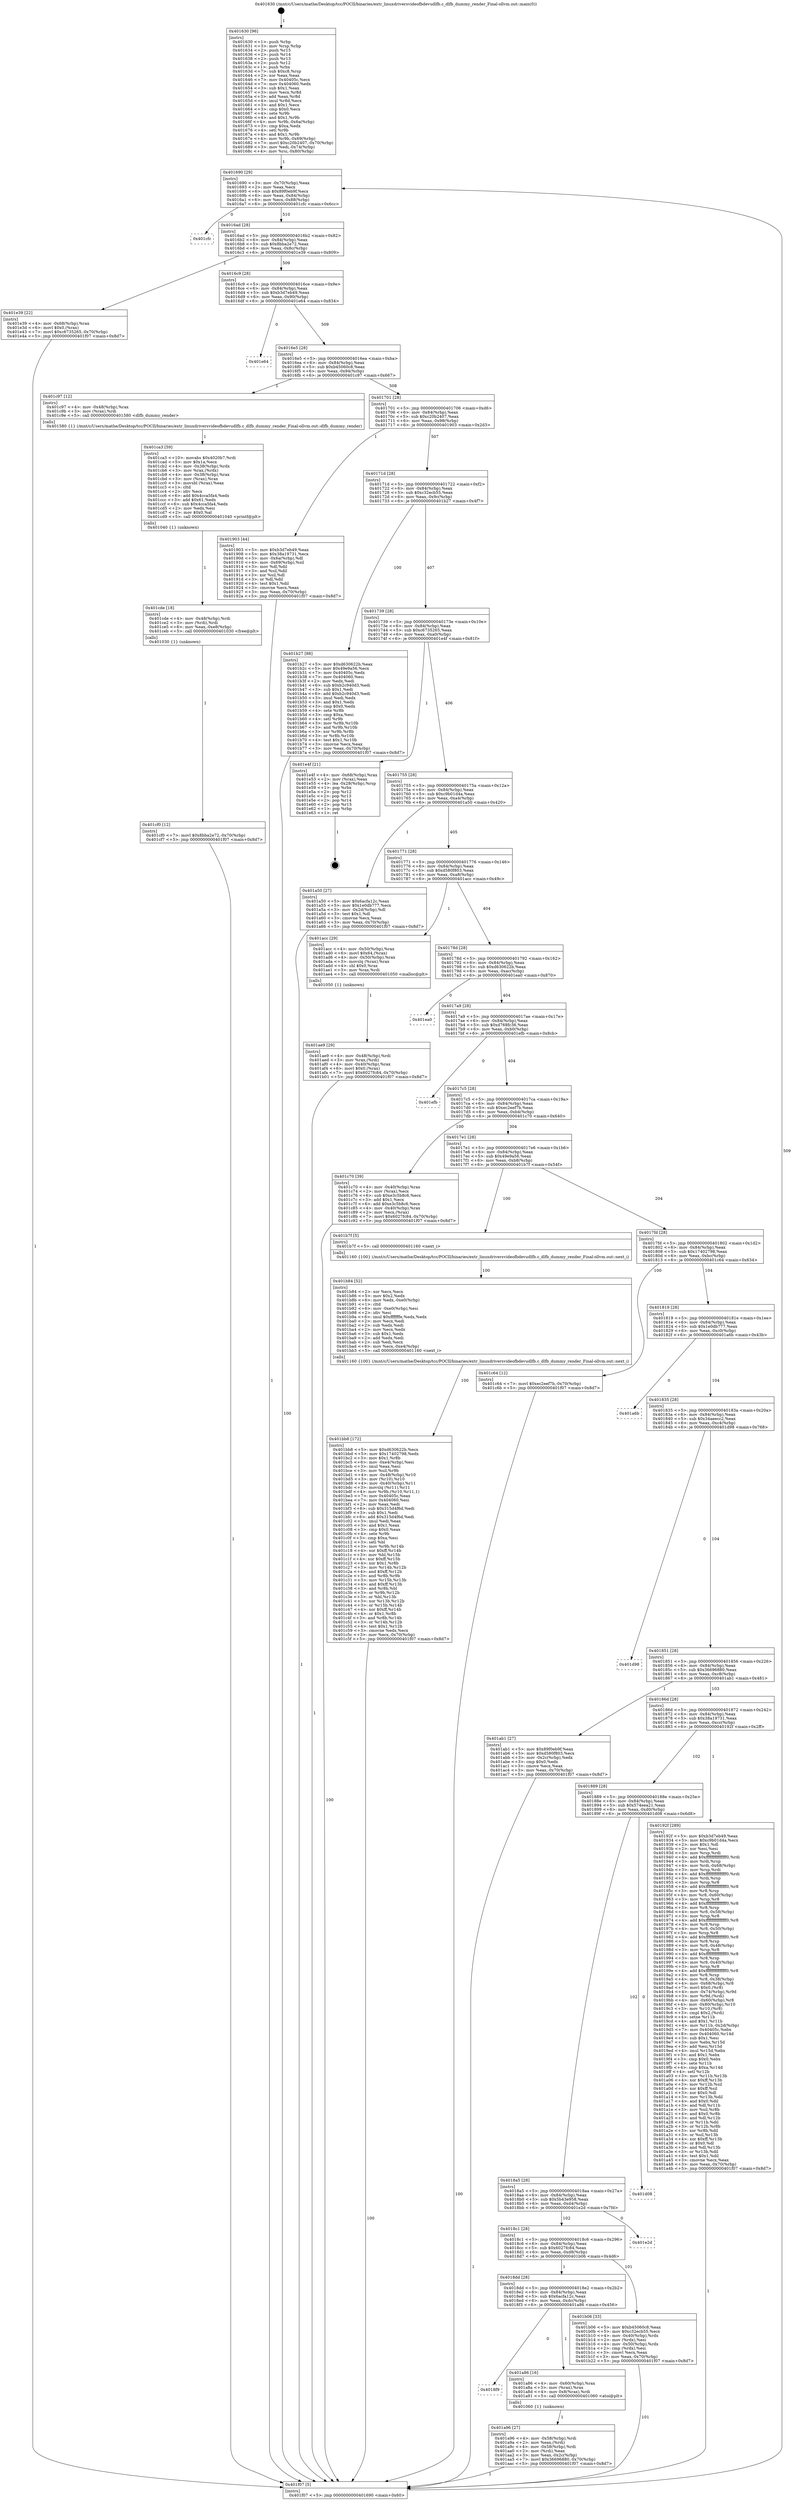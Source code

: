 digraph "0x401630" {
  label = "0x401630 (/mnt/c/Users/mathe/Desktop/tcc/POCII/binaries/extr_linuxdriversvideofbdevudlfb.c_dlfb_dummy_render_Final-ollvm.out::main(0))"
  labelloc = "t"
  node[shape=record]

  Entry [label="",width=0.3,height=0.3,shape=circle,fillcolor=black,style=filled]
  "0x401690" [label="{
     0x401690 [29]\l
     | [instrs]\l
     &nbsp;&nbsp;0x401690 \<+3\>: mov -0x70(%rbp),%eax\l
     &nbsp;&nbsp;0x401693 \<+2\>: mov %eax,%ecx\l
     &nbsp;&nbsp;0x401695 \<+6\>: sub $0x89f0eb9f,%ecx\l
     &nbsp;&nbsp;0x40169b \<+6\>: mov %eax,-0x84(%rbp)\l
     &nbsp;&nbsp;0x4016a1 \<+6\>: mov %ecx,-0x88(%rbp)\l
     &nbsp;&nbsp;0x4016a7 \<+6\>: je 0000000000401cfc \<main+0x6cc\>\l
  }"]
  "0x401cfc" [label="{
     0x401cfc\l
  }", style=dashed]
  "0x4016ad" [label="{
     0x4016ad [28]\l
     | [instrs]\l
     &nbsp;&nbsp;0x4016ad \<+5\>: jmp 00000000004016b2 \<main+0x82\>\l
     &nbsp;&nbsp;0x4016b2 \<+6\>: mov -0x84(%rbp),%eax\l
     &nbsp;&nbsp;0x4016b8 \<+5\>: sub $0x8bba2e72,%eax\l
     &nbsp;&nbsp;0x4016bd \<+6\>: mov %eax,-0x8c(%rbp)\l
     &nbsp;&nbsp;0x4016c3 \<+6\>: je 0000000000401e39 \<main+0x809\>\l
  }"]
  Exit [label="",width=0.3,height=0.3,shape=circle,fillcolor=black,style=filled,peripheries=2]
  "0x401e39" [label="{
     0x401e39 [22]\l
     | [instrs]\l
     &nbsp;&nbsp;0x401e39 \<+4\>: mov -0x68(%rbp),%rax\l
     &nbsp;&nbsp;0x401e3d \<+6\>: movl $0x0,(%rax)\l
     &nbsp;&nbsp;0x401e43 \<+7\>: movl $0xc6735265,-0x70(%rbp)\l
     &nbsp;&nbsp;0x401e4a \<+5\>: jmp 0000000000401f07 \<main+0x8d7\>\l
  }"]
  "0x4016c9" [label="{
     0x4016c9 [28]\l
     | [instrs]\l
     &nbsp;&nbsp;0x4016c9 \<+5\>: jmp 00000000004016ce \<main+0x9e\>\l
     &nbsp;&nbsp;0x4016ce \<+6\>: mov -0x84(%rbp),%eax\l
     &nbsp;&nbsp;0x4016d4 \<+5\>: sub $0xb3d7eb49,%eax\l
     &nbsp;&nbsp;0x4016d9 \<+6\>: mov %eax,-0x90(%rbp)\l
     &nbsp;&nbsp;0x4016df \<+6\>: je 0000000000401e64 \<main+0x834\>\l
  }"]
  "0x401cf0" [label="{
     0x401cf0 [12]\l
     | [instrs]\l
     &nbsp;&nbsp;0x401cf0 \<+7\>: movl $0x8bba2e72,-0x70(%rbp)\l
     &nbsp;&nbsp;0x401cf7 \<+5\>: jmp 0000000000401f07 \<main+0x8d7\>\l
  }"]
  "0x401e64" [label="{
     0x401e64\l
  }", style=dashed]
  "0x4016e5" [label="{
     0x4016e5 [28]\l
     | [instrs]\l
     &nbsp;&nbsp;0x4016e5 \<+5\>: jmp 00000000004016ea \<main+0xba\>\l
     &nbsp;&nbsp;0x4016ea \<+6\>: mov -0x84(%rbp),%eax\l
     &nbsp;&nbsp;0x4016f0 \<+5\>: sub $0xb45060c8,%eax\l
     &nbsp;&nbsp;0x4016f5 \<+6\>: mov %eax,-0x94(%rbp)\l
     &nbsp;&nbsp;0x4016fb \<+6\>: je 0000000000401c97 \<main+0x667\>\l
  }"]
  "0x401cde" [label="{
     0x401cde [18]\l
     | [instrs]\l
     &nbsp;&nbsp;0x401cde \<+4\>: mov -0x48(%rbp),%rdi\l
     &nbsp;&nbsp;0x401ce2 \<+3\>: mov (%rdi),%rdi\l
     &nbsp;&nbsp;0x401ce5 \<+6\>: mov %eax,-0xe8(%rbp)\l
     &nbsp;&nbsp;0x401ceb \<+5\>: call 0000000000401030 \<free@plt\>\l
     | [calls]\l
     &nbsp;&nbsp;0x401030 \{1\} (unknown)\l
  }"]
  "0x401c97" [label="{
     0x401c97 [12]\l
     | [instrs]\l
     &nbsp;&nbsp;0x401c97 \<+4\>: mov -0x48(%rbp),%rax\l
     &nbsp;&nbsp;0x401c9b \<+3\>: mov (%rax),%rdi\l
     &nbsp;&nbsp;0x401c9e \<+5\>: call 0000000000401580 \<dlfb_dummy_render\>\l
     | [calls]\l
     &nbsp;&nbsp;0x401580 \{1\} (/mnt/c/Users/mathe/Desktop/tcc/POCII/binaries/extr_linuxdriversvideofbdevudlfb.c_dlfb_dummy_render_Final-ollvm.out::dlfb_dummy_render)\l
  }"]
  "0x401701" [label="{
     0x401701 [28]\l
     | [instrs]\l
     &nbsp;&nbsp;0x401701 \<+5\>: jmp 0000000000401706 \<main+0xd6\>\l
     &nbsp;&nbsp;0x401706 \<+6\>: mov -0x84(%rbp),%eax\l
     &nbsp;&nbsp;0x40170c \<+5\>: sub $0xc20b2407,%eax\l
     &nbsp;&nbsp;0x401711 \<+6\>: mov %eax,-0x98(%rbp)\l
     &nbsp;&nbsp;0x401717 \<+6\>: je 0000000000401903 \<main+0x2d3\>\l
  }"]
  "0x401ca3" [label="{
     0x401ca3 [59]\l
     | [instrs]\l
     &nbsp;&nbsp;0x401ca3 \<+10\>: movabs $0x4020b7,%rdi\l
     &nbsp;&nbsp;0x401cad \<+5\>: mov $0x1a,%ecx\l
     &nbsp;&nbsp;0x401cb2 \<+4\>: mov -0x38(%rbp),%rdx\l
     &nbsp;&nbsp;0x401cb6 \<+3\>: mov %rax,(%rdx)\l
     &nbsp;&nbsp;0x401cb9 \<+4\>: mov -0x38(%rbp),%rax\l
     &nbsp;&nbsp;0x401cbd \<+3\>: mov (%rax),%rax\l
     &nbsp;&nbsp;0x401cc0 \<+3\>: movsbl (%rax),%eax\l
     &nbsp;&nbsp;0x401cc3 \<+1\>: cltd\l
     &nbsp;&nbsp;0x401cc4 \<+2\>: idiv %ecx\l
     &nbsp;&nbsp;0x401cc6 \<+6\>: add $0x4cca5fa4,%edx\l
     &nbsp;&nbsp;0x401ccc \<+3\>: add $0x61,%edx\l
     &nbsp;&nbsp;0x401ccf \<+6\>: sub $0x4cca5fa4,%edx\l
     &nbsp;&nbsp;0x401cd5 \<+2\>: mov %edx,%esi\l
     &nbsp;&nbsp;0x401cd7 \<+2\>: mov $0x0,%al\l
     &nbsp;&nbsp;0x401cd9 \<+5\>: call 0000000000401040 \<printf@plt\>\l
     | [calls]\l
     &nbsp;&nbsp;0x401040 \{1\} (unknown)\l
  }"]
  "0x401903" [label="{
     0x401903 [44]\l
     | [instrs]\l
     &nbsp;&nbsp;0x401903 \<+5\>: mov $0xb3d7eb49,%eax\l
     &nbsp;&nbsp;0x401908 \<+5\>: mov $0x38a19731,%ecx\l
     &nbsp;&nbsp;0x40190d \<+3\>: mov -0x6a(%rbp),%dl\l
     &nbsp;&nbsp;0x401910 \<+4\>: mov -0x69(%rbp),%sil\l
     &nbsp;&nbsp;0x401914 \<+3\>: mov %dl,%dil\l
     &nbsp;&nbsp;0x401917 \<+3\>: and %sil,%dil\l
     &nbsp;&nbsp;0x40191a \<+3\>: xor %sil,%dl\l
     &nbsp;&nbsp;0x40191d \<+3\>: or %dl,%dil\l
     &nbsp;&nbsp;0x401920 \<+4\>: test $0x1,%dil\l
     &nbsp;&nbsp;0x401924 \<+3\>: cmovne %ecx,%eax\l
     &nbsp;&nbsp;0x401927 \<+3\>: mov %eax,-0x70(%rbp)\l
     &nbsp;&nbsp;0x40192a \<+5\>: jmp 0000000000401f07 \<main+0x8d7\>\l
  }"]
  "0x40171d" [label="{
     0x40171d [28]\l
     | [instrs]\l
     &nbsp;&nbsp;0x40171d \<+5\>: jmp 0000000000401722 \<main+0xf2\>\l
     &nbsp;&nbsp;0x401722 \<+6\>: mov -0x84(%rbp),%eax\l
     &nbsp;&nbsp;0x401728 \<+5\>: sub $0xc32ecb55,%eax\l
     &nbsp;&nbsp;0x40172d \<+6\>: mov %eax,-0x9c(%rbp)\l
     &nbsp;&nbsp;0x401733 \<+6\>: je 0000000000401b27 \<main+0x4f7\>\l
  }"]
  "0x401f07" [label="{
     0x401f07 [5]\l
     | [instrs]\l
     &nbsp;&nbsp;0x401f07 \<+5\>: jmp 0000000000401690 \<main+0x60\>\l
  }"]
  "0x401630" [label="{
     0x401630 [96]\l
     | [instrs]\l
     &nbsp;&nbsp;0x401630 \<+1\>: push %rbp\l
     &nbsp;&nbsp;0x401631 \<+3\>: mov %rsp,%rbp\l
     &nbsp;&nbsp;0x401634 \<+2\>: push %r15\l
     &nbsp;&nbsp;0x401636 \<+2\>: push %r14\l
     &nbsp;&nbsp;0x401638 \<+2\>: push %r13\l
     &nbsp;&nbsp;0x40163a \<+2\>: push %r12\l
     &nbsp;&nbsp;0x40163c \<+1\>: push %rbx\l
     &nbsp;&nbsp;0x40163d \<+7\>: sub $0xc8,%rsp\l
     &nbsp;&nbsp;0x401644 \<+2\>: xor %eax,%eax\l
     &nbsp;&nbsp;0x401646 \<+7\>: mov 0x40405c,%ecx\l
     &nbsp;&nbsp;0x40164d \<+7\>: mov 0x404060,%edx\l
     &nbsp;&nbsp;0x401654 \<+3\>: sub $0x1,%eax\l
     &nbsp;&nbsp;0x401657 \<+3\>: mov %ecx,%r8d\l
     &nbsp;&nbsp;0x40165a \<+3\>: add %eax,%r8d\l
     &nbsp;&nbsp;0x40165d \<+4\>: imul %r8d,%ecx\l
     &nbsp;&nbsp;0x401661 \<+3\>: and $0x1,%ecx\l
     &nbsp;&nbsp;0x401664 \<+3\>: cmp $0x0,%ecx\l
     &nbsp;&nbsp;0x401667 \<+4\>: sete %r9b\l
     &nbsp;&nbsp;0x40166b \<+4\>: and $0x1,%r9b\l
     &nbsp;&nbsp;0x40166f \<+4\>: mov %r9b,-0x6a(%rbp)\l
     &nbsp;&nbsp;0x401673 \<+3\>: cmp $0xa,%edx\l
     &nbsp;&nbsp;0x401676 \<+4\>: setl %r9b\l
     &nbsp;&nbsp;0x40167a \<+4\>: and $0x1,%r9b\l
     &nbsp;&nbsp;0x40167e \<+4\>: mov %r9b,-0x69(%rbp)\l
     &nbsp;&nbsp;0x401682 \<+7\>: movl $0xc20b2407,-0x70(%rbp)\l
     &nbsp;&nbsp;0x401689 \<+3\>: mov %edi,-0x74(%rbp)\l
     &nbsp;&nbsp;0x40168c \<+4\>: mov %rsi,-0x80(%rbp)\l
  }"]
  "0x401bb8" [label="{
     0x401bb8 [172]\l
     | [instrs]\l
     &nbsp;&nbsp;0x401bb8 \<+5\>: mov $0xd630622b,%ecx\l
     &nbsp;&nbsp;0x401bbd \<+5\>: mov $0x17402798,%edx\l
     &nbsp;&nbsp;0x401bc2 \<+3\>: mov $0x1,%r8b\l
     &nbsp;&nbsp;0x401bc5 \<+6\>: mov -0xe4(%rbp),%esi\l
     &nbsp;&nbsp;0x401bcb \<+3\>: imul %eax,%esi\l
     &nbsp;&nbsp;0x401bce \<+3\>: mov %sil,%r9b\l
     &nbsp;&nbsp;0x401bd1 \<+4\>: mov -0x48(%rbp),%r10\l
     &nbsp;&nbsp;0x401bd5 \<+3\>: mov (%r10),%r10\l
     &nbsp;&nbsp;0x401bd8 \<+4\>: mov -0x40(%rbp),%r11\l
     &nbsp;&nbsp;0x401bdc \<+3\>: movslq (%r11),%r11\l
     &nbsp;&nbsp;0x401bdf \<+4\>: mov %r9b,(%r10,%r11,1)\l
     &nbsp;&nbsp;0x401be3 \<+7\>: mov 0x40405c,%eax\l
     &nbsp;&nbsp;0x401bea \<+7\>: mov 0x404060,%esi\l
     &nbsp;&nbsp;0x401bf1 \<+2\>: mov %eax,%edi\l
     &nbsp;&nbsp;0x401bf3 \<+6\>: sub $0x315d4f6d,%edi\l
     &nbsp;&nbsp;0x401bf9 \<+3\>: sub $0x1,%edi\l
     &nbsp;&nbsp;0x401bfc \<+6\>: add $0x315d4f6d,%edi\l
     &nbsp;&nbsp;0x401c02 \<+3\>: imul %edi,%eax\l
     &nbsp;&nbsp;0x401c05 \<+3\>: and $0x1,%eax\l
     &nbsp;&nbsp;0x401c08 \<+3\>: cmp $0x0,%eax\l
     &nbsp;&nbsp;0x401c0b \<+4\>: sete %r9b\l
     &nbsp;&nbsp;0x401c0f \<+3\>: cmp $0xa,%esi\l
     &nbsp;&nbsp;0x401c12 \<+3\>: setl %bl\l
     &nbsp;&nbsp;0x401c15 \<+3\>: mov %r9b,%r14b\l
     &nbsp;&nbsp;0x401c18 \<+4\>: xor $0xff,%r14b\l
     &nbsp;&nbsp;0x401c1c \<+3\>: mov %bl,%r15b\l
     &nbsp;&nbsp;0x401c1f \<+4\>: xor $0xff,%r15b\l
     &nbsp;&nbsp;0x401c23 \<+4\>: xor $0x1,%r8b\l
     &nbsp;&nbsp;0x401c27 \<+3\>: mov %r14b,%r12b\l
     &nbsp;&nbsp;0x401c2a \<+4\>: and $0xff,%r12b\l
     &nbsp;&nbsp;0x401c2e \<+3\>: and %r8b,%r9b\l
     &nbsp;&nbsp;0x401c31 \<+3\>: mov %r15b,%r13b\l
     &nbsp;&nbsp;0x401c34 \<+4\>: and $0xff,%r13b\l
     &nbsp;&nbsp;0x401c38 \<+3\>: and %r8b,%bl\l
     &nbsp;&nbsp;0x401c3b \<+3\>: or %r9b,%r12b\l
     &nbsp;&nbsp;0x401c3e \<+3\>: or %bl,%r13b\l
     &nbsp;&nbsp;0x401c41 \<+3\>: xor %r13b,%r12b\l
     &nbsp;&nbsp;0x401c44 \<+3\>: or %r15b,%r14b\l
     &nbsp;&nbsp;0x401c47 \<+4\>: xor $0xff,%r14b\l
     &nbsp;&nbsp;0x401c4b \<+4\>: or $0x1,%r8b\l
     &nbsp;&nbsp;0x401c4f \<+3\>: and %r8b,%r14b\l
     &nbsp;&nbsp;0x401c52 \<+3\>: or %r14b,%r12b\l
     &nbsp;&nbsp;0x401c55 \<+4\>: test $0x1,%r12b\l
     &nbsp;&nbsp;0x401c59 \<+3\>: cmovne %edx,%ecx\l
     &nbsp;&nbsp;0x401c5c \<+3\>: mov %ecx,-0x70(%rbp)\l
     &nbsp;&nbsp;0x401c5f \<+5\>: jmp 0000000000401f07 \<main+0x8d7\>\l
  }"]
  "0x401b27" [label="{
     0x401b27 [88]\l
     | [instrs]\l
     &nbsp;&nbsp;0x401b27 \<+5\>: mov $0xd630622b,%eax\l
     &nbsp;&nbsp;0x401b2c \<+5\>: mov $0x49e9a56,%ecx\l
     &nbsp;&nbsp;0x401b31 \<+7\>: mov 0x40405c,%edx\l
     &nbsp;&nbsp;0x401b38 \<+7\>: mov 0x404060,%esi\l
     &nbsp;&nbsp;0x401b3f \<+2\>: mov %edx,%edi\l
     &nbsp;&nbsp;0x401b41 \<+6\>: sub $0xb2c940d3,%edi\l
     &nbsp;&nbsp;0x401b47 \<+3\>: sub $0x1,%edi\l
     &nbsp;&nbsp;0x401b4a \<+6\>: add $0xb2c940d3,%edi\l
     &nbsp;&nbsp;0x401b50 \<+3\>: imul %edi,%edx\l
     &nbsp;&nbsp;0x401b53 \<+3\>: and $0x1,%edx\l
     &nbsp;&nbsp;0x401b56 \<+3\>: cmp $0x0,%edx\l
     &nbsp;&nbsp;0x401b59 \<+4\>: sete %r8b\l
     &nbsp;&nbsp;0x401b5d \<+3\>: cmp $0xa,%esi\l
     &nbsp;&nbsp;0x401b60 \<+4\>: setl %r9b\l
     &nbsp;&nbsp;0x401b64 \<+3\>: mov %r8b,%r10b\l
     &nbsp;&nbsp;0x401b67 \<+3\>: and %r9b,%r10b\l
     &nbsp;&nbsp;0x401b6a \<+3\>: xor %r9b,%r8b\l
     &nbsp;&nbsp;0x401b6d \<+3\>: or %r8b,%r10b\l
     &nbsp;&nbsp;0x401b70 \<+4\>: test $0x1,%r10b\l
     &nbsp;&nbsp;0x401b74 \<+3\>: cmovne %ecx,%eax\l
     &nbsp;&nbsp;0x401b77 \<+3\>: mov %eax,-0x70(%rbp)\l
     &nbsp;&nbsp;0x401b7a \<+5\>: jmp 0000000000401f07 \<main+0x8d7\>\l
  }"]
  "0x401739" [label="{
     0x401739 [28]\l
     | [instrs]\l
     &nbsp;&nbsp;0x401739 \<+5\>: jmp 000000000040173e \<main+0x10e\>\l
     &nbsp;&nbsp;0x40173e \<+6\>: mov -0x84(%rbp),%eax\l
     &nbsp;&nbsp;0x401744 \<+5\>: sub $0xc6735265,%eax\l
     &nbsp;&nbsp;0x401749 \<+6\>: mov %eax,-0xa0(%rbp)\l
     &nbsp;&nbsp;0x40174f \<+6\>: je 0000000000401e4f \<main+0x81f\>\l
  }"]
  "0x401b84" [label="{
     0x401b84 [52]\l
     | [instrs]\l
     &nbsp;&nbsp;0x401b84 \<+2\>: xor %ecx,%ecx\l
     &nbsp;&nbsp;0x401b86 \<+5\>: mov $0x2,%edx\l
     &nbsp;&nbsp;0x401b8b \<+6\>: mov %edx,-0xe0(%rbp)\l
     &nbsp;&nbsp;0x401b91 \<+1\>: cltd\l
     &nbsp;&nbsp;0x401b92 \<+6\>: mov -0xe0(%rbp),%esi\l
     &nbsp;&nbsp;0x401b98 \<+2\>: idiv %esi\l
     &nbsp;&nbsp;0x401b9a \<+6\>: imul $0xfffffffe,%edx,%edx\l
     &nbsp;&nbsp;0x401ba0 \<+2\>: mov %ecx,%edi\l
     &nbsp;&nbsp;0x401ba2 \<+2\>: sub %edx,%edi\l
     &nbsp;&nbsp;0x401ba4 \<+2\>: mov %ecx,%edx\l
     &nbsp;&nbsp;0x401ba6 \<+3\>: sub $0x1,%edx\l
     &nbsp;&nbsp;0x401ba9 \<+2\>: add %edx,%edi\l
     &nbsp;&nbsp;0x401bab \<+2\>: sub %edi,%ecx\l
     &nbsp;&nbsp;0x401bad \<+6\>: mov %ecx,-0xe4(%rbp)\l
     &nbsp;&nbsp;0x401bb3 \<+5\>: call 0000000000401160 \<next_i\>\l
     | [calls]\l
     &nbsp;&nbsp;0x401160 \{100\} (/mnt/c/Users/mathe/Desktop/tcc/POCII/binaries/extr_linuxdriversvideofbdevudlfb.c_dlfb_dummy_render_Final-ollvm.out::next_i)\l
  }"]
  "0x401e4f" [label="{
     0x401e4f [21]\l
     | [instrs]\l
     &nbsp;&nbsp;0x401e4f \<+4\>: mov -0x68(%rbp),%rax\l
     &nbsp;&nbsp;0x401e53 \<+2\>: mov (%rax),%eax\l
     &nbsp;&nbsp;0x401e55 \<+4\>: lea -0x28(%rbp),%rsp\l
     &nbsp;&nbsp;0x401e59 \<+1\>: pop %rbx\l
     &nbsp;&nbsp;0x401e5a \<+2\>: pop %r12\l
     &nbsp;&nbsp;0x401e5c \<+2\>: pop %r13\l
     &nbsp;&nbsp;0x401e5e \<+2\>: pop %r14\l
     &nbsp;&nbsp;0x401e60 \<+2\>: pop %r15\l
     &nbsp;&nbsp;0x401e62 \<+1\>: pop %rbp\l
     &nbsp;&nbsp;0x401e63 \<+1\>: ret\l
  }"]
  "0x401755" [label="{
     0x401755 [28]\l
     | [instrs]\l
     &nbsp;&nbsp;0x401755 \<+5\>: jmp 000000000040175a \<main+0x12a\>\l
     &nbsp;&nbsp;0x40175a \<+6\>: mov -0x84(%rbp),%eax\l
     &nbsp;&nbsp;0x401760 \<+5\>: sub $0xc9b01d4a,%eax\l
     &nbsp;&nbsp;0x401765 \<+6\>: mov %eax,-0xa4(%rbp)\l
     &nbsp;&nbsp;0x40176b \<+6\>: je 0000000000401a50 \<main+0x420\>\l
  }"]
  "0x401ae9" [label="{
     0x401ae9 [29]\l
     | [instrs]\l
     &nbsp;&nbsp;0x401ae9 \<+4\>: mov -0x48(%rbp),%rdi\l
     &nbsp;&nbsp;0x401aed \<+3\>: mov %rax,(%rdi)\l
     &nbsp;&nbsp;0x401af0 \<+4\>: mov -0x40(%rbp),%rax\l
     &nbsp;&nbsp;0x401af4 \<+6\>: movl $0x0,(%rax)\l
     &nbsp;&nbsp;0x401afa \<+7\>: movl $0x6027fc84,-0x70(%rbp)\l
     &nbsp;&nbsp;0x401b01 \<+5\>: jmp 0000000000401f07 \<main+0x8d7\>\l
  }"]
  "0x401a50" [label="{
     0x401a50 [27]\l
     | [instrs]\l
     &nbsp;&nbsp;0x401a50 \<+5\>: mov $0x6acfa12c,%eax\l
     &nbsp;&nbsp;0x401a55 \<+5\>: mov $0x1e0db777,%ecx\l
     &nbsp;&nbsp;0x401a5a \<+3\>: mov -0x2d(%rbp),%dl\l
     &nbsp;&nbsp;0x401a5d \<+3\>: test $0x1,%dl\l
     &nbsp;&nbsp;0x401a60 \<+3\>: cmovne %ecx,%eax\l
     &nbsp;&nbsp;0x401a63 \<+3\>: mov %eax,-0x70(%rbp)\l
     &nbsp;&nbsp;0x401a66 \<+5\>: jmp 0000000000401f07 \<main+0x8d7\>\l
  }"]
  "0x401771" [label="{
     0x401771 [28]\l
     | [instrs]\l
     &nbsp;&nbsp;0x401771 \<+5\>: jmp 0000000000401776 \<main+0x146\>\l
     &nbsp;&nbsp;0x401776 \<+6\>: mov -0x84(%rbp),%eax\l
     &nbsp;&nbsp;0x40177c \<+5\>: sub $0xd580f803,%eax\l
     &nbsp;&nbsp;0x401781 \<+6\>: mov %eax,-0xa8(%rbp)\l
     &nbsp;&nbsp;0x401787 \<+6\>: je 0000000000401acc \<main+0x49c\>\l
  }"]
  "0x401a96" [label="{
     0x401a96 [27]\l
     | [instrs]\l
     &nbsp;&nbsp;0x401a96 \<+4\>: mov -0x58(%rbp),%rdi\l
     &nbsp;&nbsp;0x401a9a \<+2\>: mov %eax,(%rdi)\l
     &nbsp;&nbsp;0x401a9c \<+4\>: mov -0x58(%rbp),%rdi\l
     &nbsp;&nbsp;0x401aa0 \<+2\>: mov (%rdi),%eax\l
     &nbsp;&nbsp;0x401aa2 \<+3\>: mov %eax,-0x2c(%rbp)\l
     &nbsp;&nbsp;0x401aa5 \<+7\>: movl $0x36696880,-0x70(%rbp)\l
     &nbsp;&nbsp;0x401aac \<+5\>: jmp 0000000000401f07 \<main+0x8d7\>\l
  }"]
  "0x401acc" [label="{
     0x401acc [29]\l
     | [instrs]\l
     &nbsp;&nbsp;0x401acc \<+4\>: mov -0x50(%rbp),%rax\l
     &nbsp;&nbsp;0x401ad0 \<+6\>: movl $0x64,(%rax)\l
     &nbsp;&nbsp;0x401ad6 \<+4\>: mov -0x50(%rbp),%rax\l
     &nbsp;&nbsp;0x401ada \<+3\>: movslq (%rax),%rax\l
     &nbsp;&nbsp;0x401add \<+4\>: shl $0x0,%rax\l
     &nbsp;&nbsp;0x401ae1 \<+3\>: mov %rax,%rdi\l
     &nbsp;&nbsp;0x401ae4 \<+5\>: call 0000000000401050 \<malloc@plt\>\l
     | [calls]\l
     &nbsp;&nbsp;0x401050 \{1\} (unknown)\l
  }"]
  "0x40178d" [label="{
     0x40178d [28]\l
     | [instrs]\l
     &nbsp;&nbsp;0x40178d \<+5\>: jmp 0000000000401792 \<main+0x162\>\l
     &nbsp;&nbsp;0x401792 \<+6\>: mov -0x84(%rbp),%eax\l
     &nbsp;&nbsp;0x401798 \<+5\>: sub $0xd630622b,%eax\l
     &nbsp;&nbsp;0x40179d \<+6\>: mov %eax,-0xac(%rbp)\l
     &nbsp;&nbsp;0x4017a3 \<+6\>: je 0000000000401ea0 \<main+0x870\>\l
  }"]
  "0x4018f9" [label="{
     0x4018f9\l
  }", style=dashed]
  "0x401ea0" [label="{
     0x401ea0\l
  }", style=dashed]
  "0x4017a9" [label="{
     0x4017a9 [28]\l
     | [instrs]\l
     &nbsp;&nbsp;0x4017a9 \<+5\>: jmp 00000000004017ae \<main+0x17e\>\l
     &nbsp;&nbsp;0x4017ae \<+6\>: mov -0x84(%rbp),%eax\l
     &nbsp;&nbsp;0x4017b4 \<+5\>: sub $0xd768fc36,%eax\l
     &nbsp;&nbsp;0x4017b9 \<+6\>: mov %eax,-0xb0(%rbp)\l
     &nbsp;&nbsp;0x4017bf \<+6\>: je 0000000000401efb \<main+0x8cb\>\l
  }"]
  "0x401a86" [label="{
     0x401a86 [16]\l
     | [instrs]\l
     &nbsp;&nbsp;0x401a86 \<+4\>: mov -0x60(%rbp),%rax\l
     &nbsp;&nbsp;0x401a8a \<+3\>: mov (%rax),%rax\l
     &nbsp;&nbsp;0x401a8d \<+4\>: mov 0x8(%rax),%rdi\l
     &nbsp;&nbsp;0x401a91 \<+5\>: call 0000000000401060 \<atoi@plt\>\l
     | [calls]\l
     &nbsp;&nbsp;0x401060 \{1\} (unknown)\l
  }"]
  "0x401efb" [label="{
     0x401efb\l
  }", style=dashed]
  "0x4017c5" [label="{
     0x4017c5 [28]\l
     | [instrs]\l
     &nbsp;&nbsp;0x4017c5 \<+5\>: jmp 00000000004017ca \<main+0x19a\>\l
     &nbsp;&nbsp;0x4017ca \<+6\>: mov -0x84(%rbp),%eax\l
     &nbsp;&nbsp;0x4017d0 \<+5\>: sub $0xec2eef7b,%eax\l
     &nbsp;&nbsp;0x4017d5 \<+6\>: mov %eax,-0xb4(%rbp)\l
     &nbsp;&nbsp;0x4017db \<+6\>: je 0000000000401c70 \<main+0x640\>\l
  }"]
  "0x4018dd" [label="{
     0x4018dd [28]\l
     | [instrs]\l
     &nbsp;&nbsp;0x4018dd \<+5\>: jmp 00000000004018e2 \<main+0x2b2\>\l
     &nbsp;&nbsp;0x4018e2 \<+6\>: mov -0x84(%rbp),%eax\l
     &nbsp;&nbsp;0x4018e8 \<+5\>: sub $0x6acfa12c,%eax\l
     &nbsp;&nbsp;0x4018ed \<+6\>: mov %eax,-0xdc(%rbp)\l
     &nbsp;&nbsp;0x4018f3 \<+6\>: je 0000000000401a86 \<main+0x456\>\l
  }"]
  "0x401c70" [label="{
     0x401c70 [39]\l
     | [instrs]\l
     &nbsp;&nbsp;0x401c70 \<+4\>: mov -0x40(%rbp),%rax\l
     &nbsp;&nbsp;0x401c74 \<+2\>: mov (%rax),%ecx\l
     &nbsp;&nbsp;0x401c76 \<+6\>: sub $0xe3c5b8c6,%ecx\l
     &nbsp;&nbsp;0x401c7c \<+3\>: add $0x1,%ecx\l
     &nbsp;&nbsp;0x401c7f \<+6\>: add $0xe3c5b8c6,%ecx\l
     &nbsp;&nbsp;0x401c85 \<+4\>: mov -0x40(%rbp),%rax\l
     &nbsp;&nbsp;0x401c89 \<+2\>: mov %ecx,(%rax)\l
     &nbsp;&nbsp;0x401c8b \<+7\>: movl $0x6027fc84,-0x70(%rbp)\l
     &nbsp;&nbsp;0x401c92 \<+5\>: jmp 0000000000401f07 \<main+0x8d7\>\l
  }"]
  "0x4017e1" [label="{
     0x4017e1 [28]\l
     | [instrs]\l
     &nbsp;&nbsp;0x4017e1 \<+5\>: jmp 00000000004017e6 \<main+0x1b6\>\l
     &nbsp;&nbsp;0x4017e6 \<+6\>: mov -0x84(%rbp),%eax\l
     &nbsp;&nbsp;0x4017ec \<+5\>: sub $0x49e9a56,%eax\l
     &nbsp;&nbsp;0x4017f1 \<+6\>: mov %eax,-0xb8(%rbp)\l
     &nbsp;&nbsp;0x4017f7 \<+6\>: je 0000000000401b7f \<main+0x54f\>\l
  }"]
  "0x401b06" [label="{
     0x401b06 [33]\l
     | [instrs]\l
     &nbsp;&nbsp;0x401b06 \<+5\>: mov $0xb45060c8,%eax\l
     &nbsp;&nbsp;0x401b0b \<+5\>: mov $0xc32ecb55,%ecx\l
     &nbsp;&nbsp;0x401b10 \<+4\>: mov -0x40(%rbp),%rdx\l
     &nbsp;&nbsp;0x401b14 \<+2\>: mov (%rdx),%esi\l
     &nbsp;&nbsp;0x401b16 \<+4\>: mov -0x50(%rbp),%rdx\l
     &nbsp;&nbsp;0x401b1a \<+2\>: cmp (%rdx),%esi\l
     &nbsp;&nbsp;0x401b1c \<+3\>: cmovl %ecx,%eax\l
     &nbsp;&nbsp;0x401b1f \<+3\>: mov %eax,-0x70(%rbp)\l
     &nbsp;&nbsp;0x401b22 \<+5\>: jmp 0000000000401f07 \<main+0x8d7\>\l
  }"]
  "0x401b7f" [label="{
     0x401b7f [5]\l
     | [instrs]\l
     &nbsp;&nbsp;0x401b7f \<+5\>: call 0000000000401160 \<next_i\>\l
     | [calls]\l
     &nbsp;&nbsp;0x401160 \{100\} (/mnt/c/Users/mathe/Desktop/tcc/POCII/binaries/extr_linuxdriversvideofbdevudlfb.c_dlfb_dummy_render_Final-ollvm.out::next_i)\l
  }"]
  "0x4017fd" [label="{
     0x4017fd [28]\l
     | [instrs]\l
     &nbsp;&nbsp;0x4017fd \<+5\>: jmp 0000000000401802 \<main+0x1d2\>\l
     &nbsp;&nbsp;0x401802 \<+6\>: mov -0x84(%rbp),%eax\l
     &nbsp;&nbsp;0x401808 \<+5\>: sub $0x17402798,%eax\l
     &nbsp;&nbsp;0x40180d \<+6\>: mov %eax,-0xbc(%rbp)\l
     &nbsp;&nbsp;0x401813 \<+6\>: je 0000000000401c64 \<main+0x634\>\l
  }"]
  "0x4018c1" [label="{
     0x4018c1 [28]\l
     | [instrs]\l
     &nbsp;&nbsp;0x4018c1 \<+5\>: jmp 00000000004018c6 \<main+0x296\>\l
     &nbsp;&nbsp;0x4018c6 \<+6\>: mov -0x84(%rbp),%eax\l
     &nbsp;&nbsp;0x4018cc \<+5\>: sub $0x6027fc84,%eax\l
     &nbsp;&nbsp;0x4018d1 \<+6\>: mov %eax,-0xd8(%rbp)\l
     &nbsp;&nbsp;0x4018d7 \<+6\>: je 0000000000401b06 \<main+0x4d6\>\l
  }"]
  "0x401c64" [label="{
     0x401c64 [12]\l
     | [instrs]\l
     &nbsp;&nbsp;0x401c64 \<+7\>: movl $0xec2eef7b,-0x70(%rbp)\l
     &nbsp;&nbsp;0x401c6b \<+5\>: jmp 0000000000401f07 \<main+0x8d7\>\l
  }"]
  "0x401819" [label="{
     0x401819 [28]\l
     | [instrs]\l
     &nbsp;&nbsp;0x401819 \<+5\>: jmp 000000000040181e \<main+0x1ee\>\l
     &nbsp;&nbsp;0x40181e \<+6\>: mov -0x84(%rbp),%eax\l
     &nbsp;&nbsp;0x401824 \<+5\>: sub $0x1e0db777,%eax\l
     &nbsp;&nbsp;0x401829 \<+6\>: mov %eax,-0xc0(%rbp)\l
     &nbsp;&nbsp;0x40182f \<+6\>: je 0000000000401a6b \<main+0x43b\>\l
  }"]
  "0x401e2d" [label="{
     0x401e2d\l
  }", style=dashed]
  "0x401a6b" [label="{
     0x401a6b\l
  }", style=dashed]
  "0x401835" [label="{
     0x401835 [28]\l
     | [instrs]\l
     &nbsp;&nbsp;0x401835 \<+5\>: jmp 000000000040183a \<main+0x20a\>\l
     &nbsp;&nbsp;0x40183a \<+6\>: mov -0x84(%rbp),%eax\l
     &nbsp;&nbsp;0x401840 \<+5\>: sub $0x34aeecc2,%eax\l
     &nbsp;&nbsp;0x401845 \<+6\>: mov %eax,-0xc4(%rbp)\l
     &nbsp;&nbsp;0x40184b \<+6\>: je 0000000000401d98 \<main+0x768\>\l
  }"]
  "0x4018a5" [label="{
     0x4018a5 [28]\l
     | [instrs]\l
     &nbsp;&nbsp;0x4018a5 \<+5\>: jmp 00000000004018aa \<main+0x27a\>\l
     &nbsp;&nbsp;0x4018aa \<+6\>: mov -0x84(%rbp),%eax\l
     &nbsp;&nbsp;0x4018b0 \<+5\>: sub $0x5b43e958,%eax\l
     &nbsp;&nbsp;0x4018b5 \<+6\>: mov %eax,-0xd4(%rbp)\l
     &nbsp;&nbsp;0x4018bb \<+6\>: je 0000000000401e2d \<main+0x7fd\>\l
  }"]
  "0x401d98" [label="{
     0x401d98\l
  }", style=dashed]
  "0x401851" [label="{
     0x401851 [28]\l
     | [instrs]\l
     &nbsp;&nbsp;0x401851 \<+5\>: jmp 0000000000401856 \<main+0x226\>\l
     &nbsp;&nbsp;0x401856 \<+6\>: mov -0x84(%rbp),%eax\l
     &nbsp;&nbsp;0x40185c \<+5\>: sub $0x36696880,%eax\l
     &nbsp;&nbsp;0x401861 \<+6\>: mov %eax,-0xc8(%rbp)\l
     &nbsp;&nbsp;0x401867 \<+6\>: je 0000000000401ab1 \<main+0x481\>\l
  }"]
  "0x401d08" [label="{
     0x401d08\l
  }", style=dashed]
  "0x401ab1" [label="{
     0x401ab1 [27]\l
     | [instrs]\l
     &nbsp;&nbsp;0x401ab1 \<+5\>: mov $0x89f0eb9f,%eax\l
     &nbsp;&nbsp;0x401ab6 \<+5\>: mov $0xd580f803,%ecx\l
     &nbsp;&nbsp;0x401abb \<+3\>: mov -0x2c(%rbp),%edx\l
     &nbsp;&nbsp;0x401abe \<+3\>: cmp $0x0,%edx\l
     &nbsp;&nbsp;0x401ac1 \<+3\>: cmove %ecx,%eax\l
     &nbsp;&nbsp;0x401ac4 \<+3\>: mov %eax,-0x70(%rbp)\l
     &nbsp;&nbsp;0x401ac7 \<+5\>: jmp 0000000000401f07 \<main+0x8d7\>\l
  }"]
  "0x40186d" [label="{
     0x40186d [28]\l
     | [instrs]\l
     &nbsp;&nbsp;0x40186d \<+5\>: jmp 0000000000401872 \<main+0x242\>\l
     &nbsp;&nbsp;0x401872 \<+6\>: mov -0x84(%rbp),%eax\l
     &nbsp;&nbsp;0x401878 \<+5\>: sub $0x38a19731,%eax\l
     &nbsp;&nbsp;0x40187d \<+6\>: mov %eax,-0xcc(%rbp)\l
     &nbsp;&nbsp;0x401883 \<+6\>: je 000000000040192f \<main+0x2ff\>\l
  }"]
  "0x401889" [label="{
     0x401889 [28]\l
     | [instrs]\l
     &nbsp;&nbsp;0x401889 \<+5\>: jmp 000000000040188e \<main+0x25e\>\l
     &nbsp;&nbsp;0x40188e \<+6\>: mov -0x84(%rbp),%eax\l
     &nbsp;&nbsp;0x401894 \<+5\>: sub $0x574eea21,%eax\l
     &nbsp;&nbsp;0x401899 \<+6\>: mov %eax,-0xd0(%rbp)\l
     &nbsp;&nbsp;0x40189f \<+6\>: je 0000000000401d08 \<main+0x6d8\>\l
  }"]
  "0x40192f" [label="{
     0x40192f [289]\l
     | [instrs]\l
     &nbsp;&nbsp;0x40192f \<+5\>: mov $0xb3d7eb49,%eax\l
     &nbsp;&nbsp;0x401934 \<+5\>: mov $0xc9b01d4a,%ecx\l
     &nbsp;&nbsp;0x401939 \<+2\>: mov $0x1,%dl\l
     &nbsp;&nbsp;0x40193b \<+2\>: xor %esi,%esi\l
     &nbsp;&nbsp;0x40193d \<+3\>: mov %rsp,%rdi\l
     &nbsp;&nbsp;0x401940 \<+4\>: add $0xfffffffffffffff0,%rdi\l
     &nbsp;&nbsp;0x401944 \<+3\>: mov %rdi,%rsp\l
     &nbsp;&nbsp;0x401947 \<+4\>: mov %rdi,-0x68(%rbp)\l
     &nbsp;&nbsp;0x40194b \<+3\>: mov %rsp,%rdi\l
     &nbsp;&nbsp;0x40194e \<+4\>: add $0xfffffffffffffff0,%rdi\l
     &nbsp;&nbsp;0x401952 \<+3\>: mov %rdi,%rsp\l
     &nbsp;&nbsp;0x401955 \<+3\>: mov %rsp,%r8\l
     &nbsp;&nbsp;0x401958 \<+4\>: add $0xfffffffffffffff0,%r8\l
     &nbsp;&nbsp;0x40195c \<+3\>: mov %r8,%rsp\l
     &nbsp;&nbsp;0x40195f \<+4\>: mov %r8,-0x60(%rbp)\l
     &nbsp;&nbsp;0x401963 \<+3\>: mov %rsp,%r8\l
     &nbsp;&nbsp;0x401966 \<+4\>: add $0xfffffffffffffff0,%r8\l
     &nbsp;&nbsp;0x40196a \<+3\>: mov %r8,%rsp\l
     &nbsp;&nbsp;0x40196d \<+4\>: mov %r8,-0x58(%rbp)\l
     &nbsp;&nbsp;0x401971 \<+3\>: mov %rsp,%r8\l
     &nbsp;&nbsp;0x401974 \<+4\>: add $0xfffffffffffffff0,%r8\l
     &nbsp;&nbsp;0x401978 \<+3\>: mov %r8,%rsp\l
     &nbsp;&nbsp;0x40197b \<+4\>: mov %r8,-0x50(%rbp)\l
     &nbsp;&nbsp;0x40197f \<+3\>: mov %rsp,%r8\l
     &nbsp;&nbsp;0x401982 \<+4\>: add $0xfffffffffffffff0,%r8\l
     &nbsp;&nbsp;0x401986 \<+3\>: mov %r8,%rsp\l
     &nbsp;&nbsp;0x401989 \<+4\>: mov %r8,-0x48(%rbp)\l
     &nbsp;&nbsp;0x40198d \<+3\>: mov %rsp,%r8\l
     &nbsp;&nbsp;0x401990 \<+4\>: add $0xfffffffffffffff0,%r8\l
     &nbsp;&nbsp;0x401994 \<+3\>: mov %r8,%rsp\l
     &nbsp;&nbsp;0x401997 \<+4\>: mov %r8,-0x40(%rbp)\l
     &nbsp;&nbsp;0x40199b \<+3\>: mov %rsp,%r8\l
     &nbsp;&nbsp;0x40199e \<+4\>: add $0xfffffffffffffff0,%r8\l
     &nbsp;&nbsp;0x4019a2 \<+3\>: mov %r8,%rsp\l
     &nbsp;&nbsp;0x4019a5 \<+4\>: mov %r8,-0x38(%rbp)\l
     &nbsp;&nbsp;0x4019a9 \<+4\>: mov -0x68(%rbp),%r8\l
     &nbsp;&nbsp;0x4019ad \<+7\>: movl $0x0,(%r8)\l
     &nbsp;&nbsp;0x4019b4 \<+4\>: mov -0x74(%rbp),%r9d\l
     &nbsp;&nbsp;0x4019b8 \<+3\>: mov %r9d,(%rdi)\l
     &nbsp;&nbsp;0x4019bb \<+4\>: mov -0x60(%rbp),%r8\l
     &nbsp;&nbsp;0x4019bf \<+4\>: mov -0x80(%rbp),%r10\l
     &nbsp;&nbsp;0x4019c3 \<+3\>: mov %r10,(%r8)\l
     &nbsp;&nbsp;0x4019c6 \<+3\>: cmpl $0x2,(%rdi)\l
     &nbsp;&nbsp;0x4019c9 \<+4\>: setne %r11b\l
     &nbsp;&nbsp;0x4019cd \<+4\>: and $0x1,%r11b\l
     &nbsp;&nbsp;0x4019d1 \<+4\>: mov %r11b,-0x2d(%rbp)\l
     &nbsp;&nbsp;0x4019d5 \<+7\>: mov 0x40405c,%ebx\l
     &nbsp;&nbsp;0x4019dc \<+8\>: mov 0x404060,%r14d\l
     &nbsp;&nbsp;0x4019e4 \<+3\>: sub $0x1,%esi\l
     &nbsp;&nbsp;0x4019e7 \<+3\>: mov %ebx,%r15d\l
     &nbsp;&nbsp;0x4019ea \<+3\>: add %esi,%r15d\l
     &nbsp;&nbsp;0x4019ed \<+4\>: imul %r15d,%ebx\l
     &nbsp;&nbsp;0x4019f1 \<+3\>: and $0x1,%ebx\l
     &nbsp;&nbsp;0x4019f4 \<+3\>: cmp $0x0,%ebx\l
     &nbsp;&nbsp;0x4019f7 \<+4\>: sete %r11b\l
     &nbsp;&nbsp;0x4019fb \<+4\>: cmp $0xa,%r14d\l
     &nbsp;&nbsp;0x4019ff \<+4\>: setl %r12b\l
     &nbsp;&nbsp;0x401a03 \<+3\>: mov %r11b,%r13b\l
     &nbsp;&nbsp;0x401a06 \<+4\>: xor $0xff,%r13b\l
     &nbsp;&nbsp;0x401a0a \<+3\>: mov %r12b,%sil\l
     &nbsp;&nbsp;0x401a0d \<+4\>: xor $0xff,%sil\l
     &nbsp;&nbsp;0x401a11 \<+3\>: xor $0x0,%dl\l
     &nbsp;&nbsp;0x401a14 \<+3\>: mov %r13b,%dil\l
     &nbsp;&nbsp;0x401a17 \<+4\>: and $0x0,%dil\l
     &nbsp;&nbsp;0x401a1b \<+3\>: and %dl,%r11b\l
     &nbsp;&nbsp;0x401a1e \<+3\>: mov %sil,%r8b\l
     &nbsp;&nbsp;0x401a21 \<+4\>: and $0x0,%r8b\l
     &nbsp;&nbsp;0x401a25 \<+3\>: and %dl,%r12b\l
     &nbsp;&nbsp;0x401a28 \<+3\>: or %r11b,%dil\l
     &nbsp;&nbsp;0x401a2b \<+3\>: or %r12b,%r8b\l
     &nbsp;&nbsp;0x401a2e \<+3\>: xor %r8b,%dil\l
     &nbsp;&nbsp;0x401a31 \<+3\>: or %sil,%r13b\l
     &nbsp;&nbsp;0x401a34 \<+4\>: xor $0xff,%r13b\l
     &nbsp;&nbsp;0x401a38 \<+3\>: or $0x0,%dl\l
     &nbsp;&nbsp;0x401a3b \<+3\>: and %dl,%r13b\l
     &nbsp;&nbsp;0x401a3e \<+3\>: or %r13b,%dil\l
     &nbsp;&nbsp;0x401a41 \<+4\>: test $0x1,%dil\l
     &nbsp;&nbsp;0x401a45 \<+3\>: cmovne %ecx,%eax\l
     &nbsp;&nbsp;0x401a48 \<+3\>: mov %eax,-0x70(%rbp)\l
     &nbsp;&nbsp;0x401a4b \<+5\>: jmp 0000000000401f07 \<main+0x8d7\>\l
  }"]
  Entry -> "0x401630" [label=" 1"]
  "0x401690" -> "0x401cfc" [label=" 0"]
  "0x401690" -> "0x4016ad" [label=" 510"]
  "0x401e4f" -> Exit [label=" 1"]
  "0x4016ad" -> "0x401e39" [label=" 1"]
  "0x4016ad" -> "0x4016c9" [label=" 509"]
  "0x401e39" -> "0x401f07" [label=" 1"]
  "0x4016c9" -> "0x401e64" [label=" 0"]
  "0x4016c9" -> "0x4016e5" [label=" 509"]
  "0x401cf0" -> "0x401f07" [label=" 1"]
  "0x4016e5" -> "0x401c97" [label=" 1"]
  "0x4016e5" -> "0x401701" [label=" 508"]
  "0x401cde" -> "0x401cf0" [label=" 1"]
  "0x401701" -> "0x401903" [label=" 1"]
  "0x401701" -> "0x40171d" [label=" 507"]
  "0x401903" -> "0x401f07" [label=" 1"]
  "0x401630" -> "0x401690" [label=" 1"]
  "0x401f07" -> "0x401690" [label=" 509"]
  "0x401ca3" -> "0x401cde" [label=" 1"]
  "0x40171d" -> "0x401b27" [label=" 100"]
  "0x40171d" -> "0x401739" [label=" 407"]
  "0x401c97" -> "0x401ca3" [label=" 1"]
  "0x401739" -> "0x401e4f" [label=" 1"]
  "0x401739" -> "0x401755" [label=" 406"]
  "0x401c70" -> "0x401f07" [label=" 100"]
  "0x401755" -> "0x401a50" [label=" 1"]
  "0x401755" -> "0x401771" [label=" 405"]
  "0x401c64" -> "0x401f07" [label=" 100"]
  "0x401771" -> "0x401acc" [label=" 1"]
  "0x401771" -> "0x40178d" [label=" 404"]
  "0x401bb8" -> "0x401f07" [label=" 100"]
  "0x40178d" -> "0x401ea0" [label=" 0"]
  "0x40178d" -> "0x4017a9" [label=" 404"]
  "0x401b84" -> "0x401bb8" [label=" 100"]
  "0x4017a9" -> "0x401efb" [label=" 0"]
  "0x4017a9" -> "0x4017c5" [label=" 404"]
  "0x401b7f" -> "0x401b84" [label=" 100"]
  "0x4017c5" -> "0x401c70" [label=" 100"]
  "0x4017c5" -> "0x4017e1" [label=" 304"]
  "0x401b06" -> "0x401f07" [label=" 101"]
  "0x4017e1" -> "0x401b7f" [label=" 100"]
  "0x4017e1" -> "0x4017fd" [label=" 204"]
  "0x401ae9" -> "0x401f07" [label=" 1"]
  "0x4017fd" -> "0x401c64" [label=" 100"]
  "0x4017fd" -> "0x401819" [label=" 104"]
  "0x401ab1" -> "0x401f07" [label=" 1"]
  "0x401819" -> "0x401a6b" [label=" 0"]
  "0x401819" -> "0x401835" [label=" 104"]
  "0x401a96" -> "0x401f07" [label=" 1"]
  "0x401835" -> "0x401d98" [label=" 0"]
  "0x401835" -> "0x401851" [label=" 104"]
  "0x4018dd" -> "0x4018f9" [label=" 0"]
  "0x401851" -> "0x401ab1" [label=" 1"]
  "0x401851" -> "0x40186d" [label=" 103"]
  "0x4018dd" -> "0x401a86" [label=" 1"]
  "0x40186d" -> "0x40192f" [label=" 1"]
  "0x40186d" -> "0x401889" [label=" 102"]
  "0x4018c1" -> "0x4018dd" [label=" 1"]
  "0x40192f" -> "0x401f07" [label=" 1"]
  "0x401a50" -> "0x401f07" [label=" 1"]
  "0x401b27" -> "0x401f07" [label=" 100"]
  "0x401889" -> "0x401d08" [label=" 0"]
  "0x401889" -> "0x4018a5" [label=" 102"]
  "0x401a86" -> "0x401a96" [label=" 1"]
  "0x4018a5" -> "0x401e2d" [label=" 0"]
  "0x4018a5" -> "0x4018c1" [label=" 102"]
  "0x401acc" -> "0x401ae9" [label=" 1"]
  "0x4018c1" -> "0x401b06" [label=" 101"]
}
